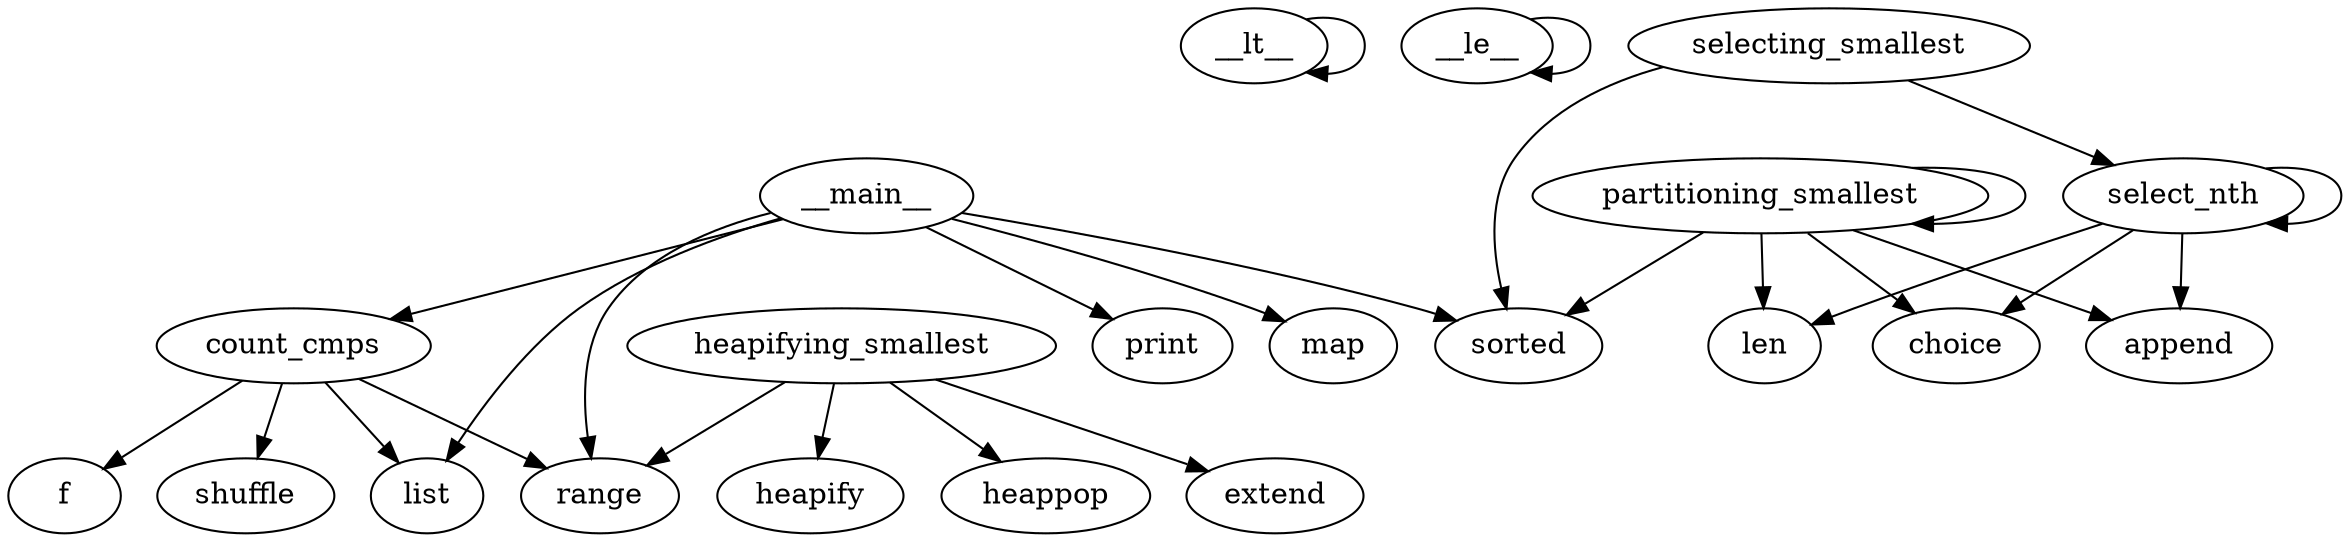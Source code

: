 digraph  {
__lt__;
__le__;
count_cmps;
shuffle;
f;
list;
range;
heapifying_smallest;
heapify;
heappop;
extend;
select_nth;
len;
choice;
append;
selecting_smallest;
sorted;
partitioning_smallest;
__main__;
print;
map;
__lt__ -> __lt__;
__le__ -> __le__;
count_cmps -> shuffle;
count_cmps -> f;
count_cmps -> list;
count_cmps -> range;
heapifying_smallest -> heapify;
heapifying_smallest -> heappop;
heapifying_smallest -> range;
heapifying_smallest -> extend;
select_nth -> len;
select_nth -> choice;
select_nth -> append;
select_nth -> select_nth;
selecting_smallest -> select_nth;
selecting_smallest -> sorted;
partitioning_smallest -> len;
partitioning_smallest -> choice;
partitioning_smallest -> append;
partitioning_smallest -> partitioning_smallest;
partitioning_smallest -> sorted;
__main__ -> print;
__main__ -> list;
__main__ -> map;
__main__ -> range;
__main__ -> sorted;
__main__ -> count_cmps;
}

